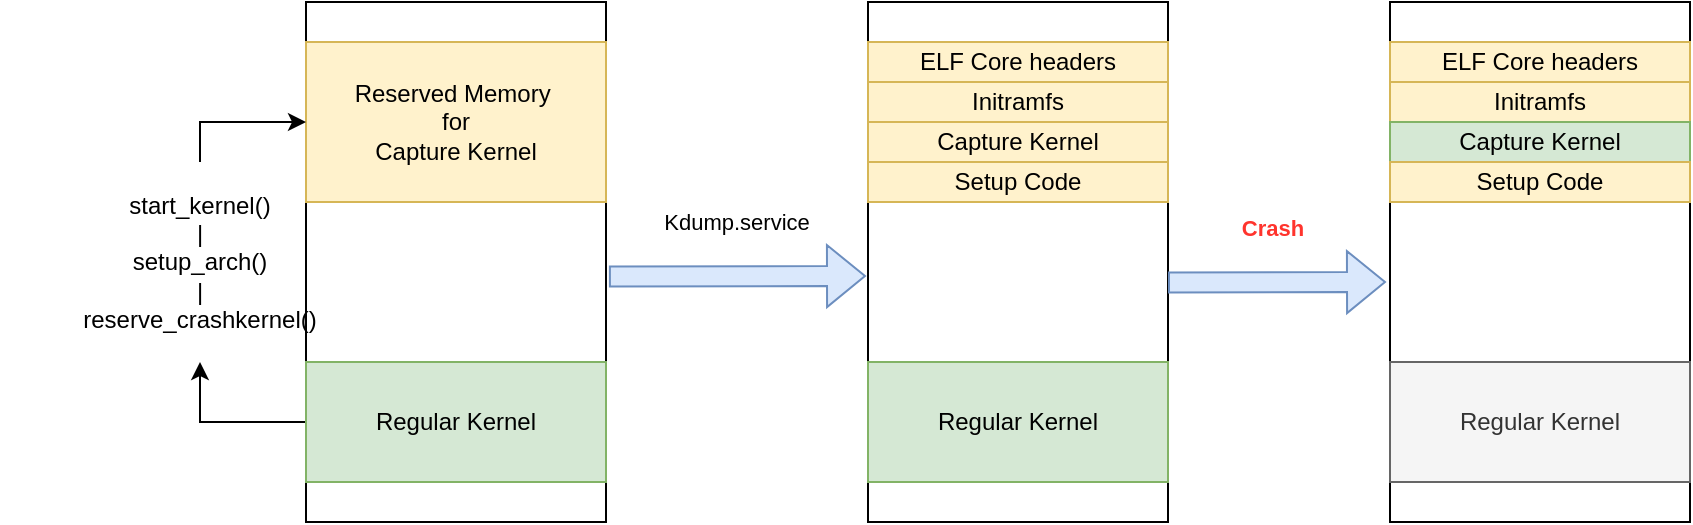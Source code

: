 <mxfile version="26.0.15">
  <diagram name="第 1 页" id="Mi_FXrxDKOaw2NNojvzv">
    <mxGraphModel dx="1877" dy="530" grid="1" gridSize="10" guides="1" tooltips="1" connect="1" arrows="1" fold="1" page="1" pageScale="1" pageWidth="827" pageHeight="1169" math="0" shadow="0">
      <root>
        <mxCell id="0" />
        <mxCell id="1" parent="0" />
        <mxCell id="PAXVkRBCryVE_3M80UEs-1" value="" style="rounded=0;whiteSpace=wrap;html=1;" vertex="1" parent="1">
          <mxGeometry x="70" y="100" width="150" height="260" as="geometry" />
        </mxCell>
        <mxCell id="PAXVkRBCryVE_3M80UEs-2" value="Reserved Memory&amp;nbsp;&lt;div&gt;for&lt;/div&gt;&lt;div&gt;Capture Kernel&lt;/div&gt;" style="rounded=0;whiteSpace=wrap;html=1;fillColor=#fff2cc;strokeColor=#d6b656;" vertex="1" parent="1">
          <mxGeometry x="70" y="120" width="150" height="80" as="geometry" />
        </mxCell>
        <mxCell id="PAXVkRBCryVE_3M80UEs-5" style="edgeStyle=orthogonalEdgeStyle;rounded=0;orthogonalLoop=1;jettySize=auto;html=1;exitX=0;exitY=0.5;exitDx=0;exitDy=0;entryX=0.5;entryY=1;entryDx=0;entryDy=0;" edge="1" parent="1" source="PAXVkRBCryVE_3M80UEs-3" target="PAXVkRBCryVE_3M80UEs-4">
          <mxGeometry relative="1" as="geometry" />
        </mxCell>
        <mxCell id="PAXVkRBCryVE_3M80UEs-3" value="Regular Kernel" style="rounded=0;whiteSpace=wrap;html=1;fillColor=#d5e8d4;strokeColor=#82b366;" vertex="1" parent="1">
          <mxGeometry x="70" y="280" width="150" height="60" as="geometry" />
        </mxCell>
        <mxCell id="PAXVkRBCryVE_3M80UEs-6" style="edgeStyle=orthogonalEdgeStyle;rounded=0;orthogonalLoop=1;jettySize=auto;html=1;exitX=0.5;exitY=0;exitDx=0;exitDy=0;entryX=0;entryY=0.5;entryDx=0;entryDy=0;" edge="1" parent="1" source="PAXVkRBCryVE_3M80UEs-4" target="PAXVkRBCryVE_3M80UEs-2">
          <mxGeometry relative="1" as="geometry" />
        </mxCell>
        <mxCell id="PAXVkRBCryVE_3M80UEs-4" value="start_kernel()&lt;div&gt;|&lt;/div&gt;&lt;div&gt;setup_arch()&lt;/div&gt;&lt;div&gt;|&lt;/div&gt;&lt;div&gt;reserve_crashkernel()&lt;/div&gt;" style="text;html=1;align=center;verticalAlign=middle;whiteSpace=wrap;rounded=0;" vertex="1" parent="1">
          <mxGeometry x="-83" y="180" width="200" height="100" as="geometry" />
        </mxCell>
        <mxCell id="PAXVkRBCryVE_3M80UEs-7" value="" style="rounded=0;whiteSpace=wrap;html=1;" vertex="1" parent="1">
          <mxGeometry x="351" y="100" width="150" height="260" as="geometry" />
        </mxCell>
        <mxCell id="PAXVkRBCryVE_3M80UEs-8" value="ELF Core headers" style="rounded=0;whiteSpace=wrap;html=1;fillColor=#fff2cc;strokeColor=#d6b656;" vertex="1" parent="1">
          <mxGeometry x="351" y="120" width="150" height="20" as="geometry" />
        </mxCell>
        <mxCell id="PAXVkRBCryVE_3M80UEs-9" value="Regular Kernel" style="rounded=0;whiteSpace=wrap;html=1;fillColor=#d5e8d4;strokeColor=#82b366;" vertex="1" parent="1">
          <mxGeometry x="351" y="280" width="150" height="60" as="geometry" />
        </mxCell>
        <mxCell id="PAXVkRBCryVE_3M80UEs-10" value="Initramfs" style="rounded=0;whiteSpace=wrap;html=1;fillColor=#fff2cc;strokeColor=#d6b656;" vertex="1" parent="1">
          <mxGeometry x="351" y="140" width="150" height="20" as="geometry" />
        </mxCell>
        <mxCell id="PAXVkRBCryVE_3M80UEs-11" value="Capture Kernel" style="rounded=0;whiteSpace=wrap;html=1;fillColor=#fff2cc;strokeColor=#d6b656;" vertex="1" parent="1">
          <mxGeometry x="351" y="160" width="150" height="20" as="geometry" />
        </mxCell>
        <mxCell id="PAXVkRBCryVE_3M80UEs-12" value="Setup Code" style="rounded=0;whiteSpace=wrap;html=1;fillColor=#fff2cc;strokeColor=#d6b656;" vertex="1" parent="1">
          <mxGeometry x="351" y="180" width="150" height="20" as="geometry" />
        </mxCell>
        <mxCell id="PAXVkRBCryVE_3M80UEs-13" value="" style="shape=flexArrow;endArrow=classic;html=1;rounded=0;exitX=0.983;exitY=0.528;exitDx=0;exitDy=0;exitPerimeter=0;fillColor=#dae8fc;strokeColor=#6c8ebf;" edge="1" parent="1">
          <mxGeometry width="50" height="50" relative="1" as="geometry">
            <mxPoint x="221.45" y="237.28" as="sourcePoint" />
            <mxPoint x="350" y="237" as="targetPoint" />
          </mxGeometry>
        </mxCell>
        <mxCell id="PAXVkRBCryVE_3M80UEs-14" value="Kdump.service" style="edgeLabel;html=1;align=center;verticalAlign=middle;resizable=0;points=[];" vertex="1" connectable="0" parent="PAXVkRBCryVE_3M80UEs-13">
          <mxGeometry x="0.134" y="-2" relative="1" as="geometry">
            <mxPoint x="-10" y="-29" as="offset" />
          </mxGeometry>
        </mxCell>
        <mxCell id="PAXVkRBCryVE_3M80UEs-16" value="" style="rounded=0;whiteSpace=wrap;html=1;" vertex="1" parent="1">
          <mxGeometry x="612" y="100" width="150" height="260" as="geometry" />
        </mxCell>
        <mxCell id="PAXVkRBCryVE_3M80UEs-17" value="ELF Core headers" style="rounded=0;whiteSpace=wrap;html=1;fillColor=#fff2cc;strokeColor=#d6b656;" vertex="1" parent="1">
          <mxGeometry x="612" y="120" width="150" height="20" as="geometry" />
        </mxCell>
        <mxCell id="PAXVkRBCryVE_3M80UEs-18" value="Regular Kernel" style="rounded=0;whiteSpace=wrap;html=1;fillColor=#f5f5f5;strokeColor=#666666;fontColor=#333333;" vertex="1" parent="1">
          <mxGeometry x="612" y="280" width="150" height="60" as="geometry" />
        </mxCell>
        <mxCell id="PAXVkRBCryVE_3M80UEs-19" value="Initramfs" style="rounded=0;whiteSpace=wrap;html=1;fillColor=#fff2cc;strokeColor=#d6b656;" vertex="1" parent="1">
          <mxGeometry x="612" y="140" width="150" height="20" as="geometry" />
        </mxCell>
        <mxCell id="PAXVkRBCryVE_3M80UEs-20" value="Capture Kernel" style="rounded=0;whiteSpace=wrap;html=1;fillColor=#d5e8d4;strokeColor=#82b366;" vertex="1" parent="1">
          <mxGeometry x="612" y="160" width="150" height="20" as="geometry" />
        </mxCell>
        <mxCell id="PAXVkRBCryVE_3M80UEs-21" value="Setup Code" style="rounded=0;whiteSpace=wrap;html=1;fillColor=#fff2cc;strokeColor=#d6b656;" vertex="1" parent="1">
          <mxGeometry x="612" y="180" width="150" height="20" as="geometry" />
        </mxCell>
        <mxCell id="PAXVkRBCryVE_3M80UEs-22" value="" style="shape=flexArrow;endArrow=classic;html=1;rounded=0;exitX=0.983;exitY=0.528;exitDx=0;exitDy=0;exitPerimeter=0;fillColor=#dae8fc;strokeColor=#6c8ebf;" edge="1" parent="1">
          <mxGeometry width="50" height="50" relative="1" as="geometry">
            <mxPoint x="501.0" y="240.28" as="sourcePoint" />
            <mxPoint x="610" y="240" as="targetPoint" />
          </mxGeometry>
        </mxCell>
        <mxCell id="PAXVkRBCryVE_3M80UEs-23" value="&lt;font style=&quot;color: rgb(255, 52, 45);&quot;&gt;&lt;b&gt;Crash&lt;/b&gt;&lt;/font&gt;" style="edgeLabel;html=1;align=center;verticalAlign=middle;resizable=0;points=[];" vertex="1" connectable="0" parent="PAXVkRBCryVE_3M80UEs-22">
          <mxGeometry x="0.134" y="-2" relative="1" as="geometry">
            <mxPoint x="-10" y="-29" as="offset" />
          </mxGeometry>
        </mxCell>
      </root>
    </mxGraphModel>
  </diagram>
</mxfile>
